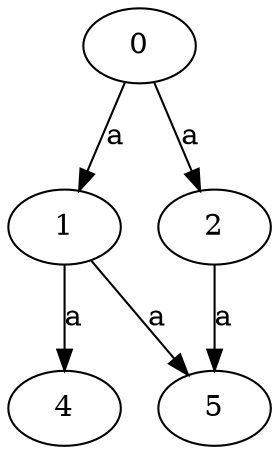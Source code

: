 strict digraph  {
1;
2;
4;
0;
5;
1 -> 4  [label=a];
1 -> 5  [label=a];
2 -> 5  [label=a];
0 -> 1  [label=a];
0 -> 2  [label=a];
}
